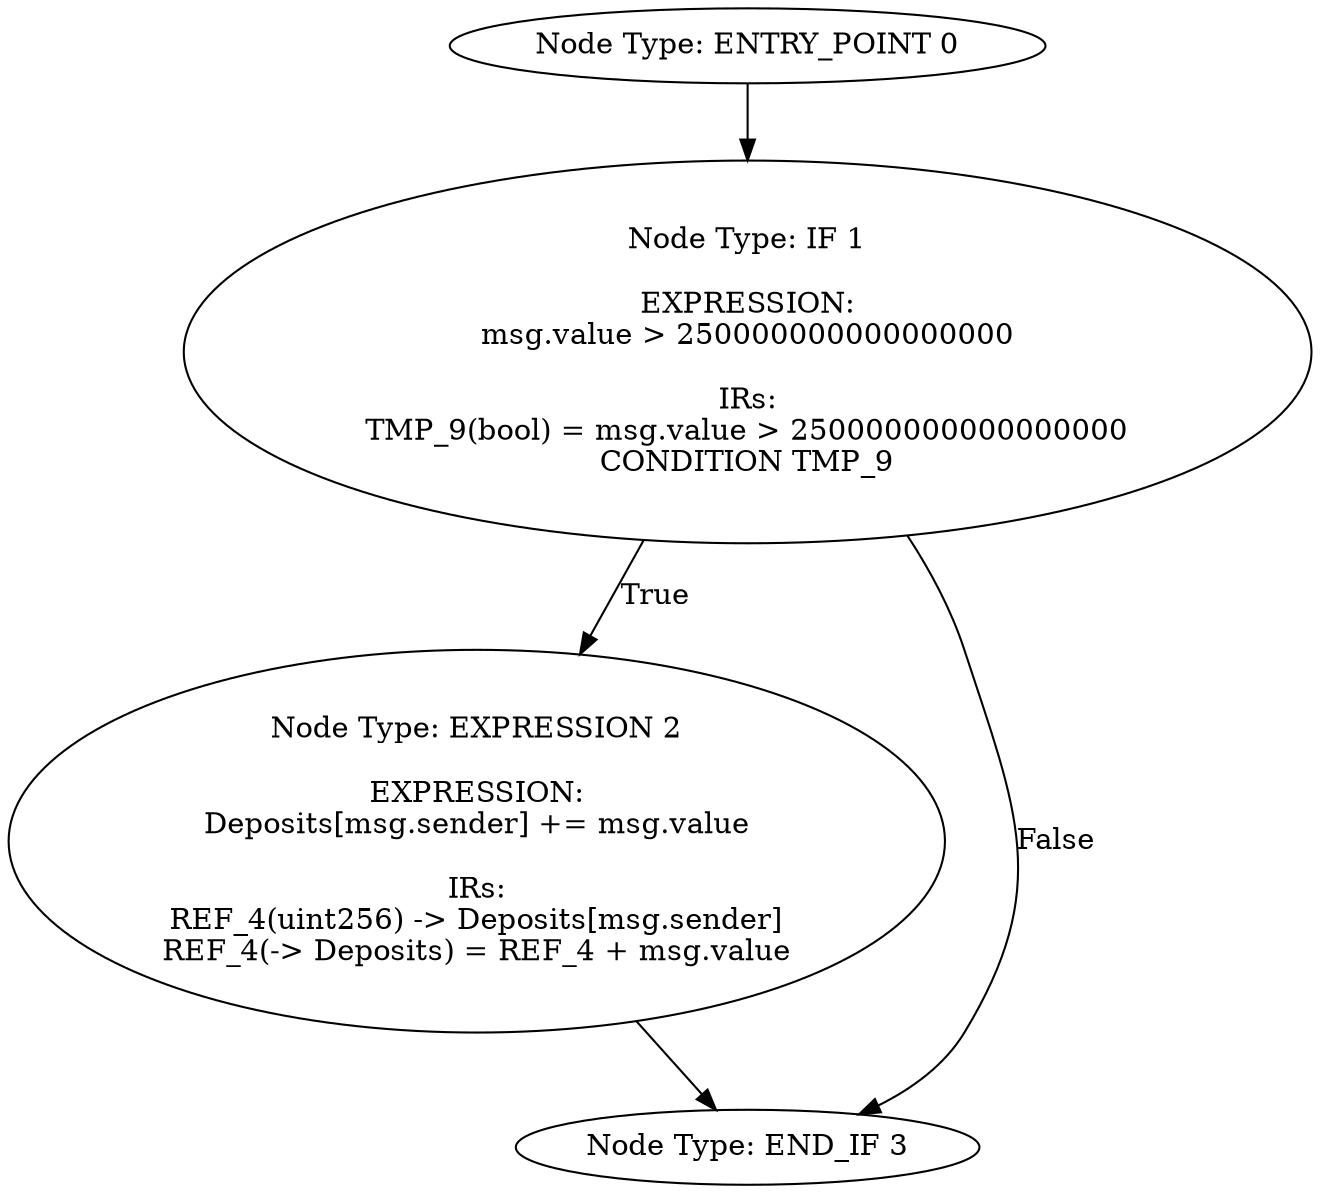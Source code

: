 digraph{
0[label="Node Type: ENTRY_POINT 0
"];
0->1;
1[label="Node Type: IF 1

EXPRESSION:
msg.value > 250000000000000000

IRs:
TMP_9(bool) = msg.value > 250000000000000000
CONDITION TMP_9"];
1->2[label="True"];
1->3[label="False"];
2[label="Node Type: EXPRESSION 2

EXPRESSION:
Deposits[msg.sender] += msg.value

IRs:
REF_4(uint256) -> Deposits[msg.sender]
REF_4(-> Deposits) = REF_4 + msg.value"];
2->3;
3[label="Node Type: END_IF 3
"];
}

